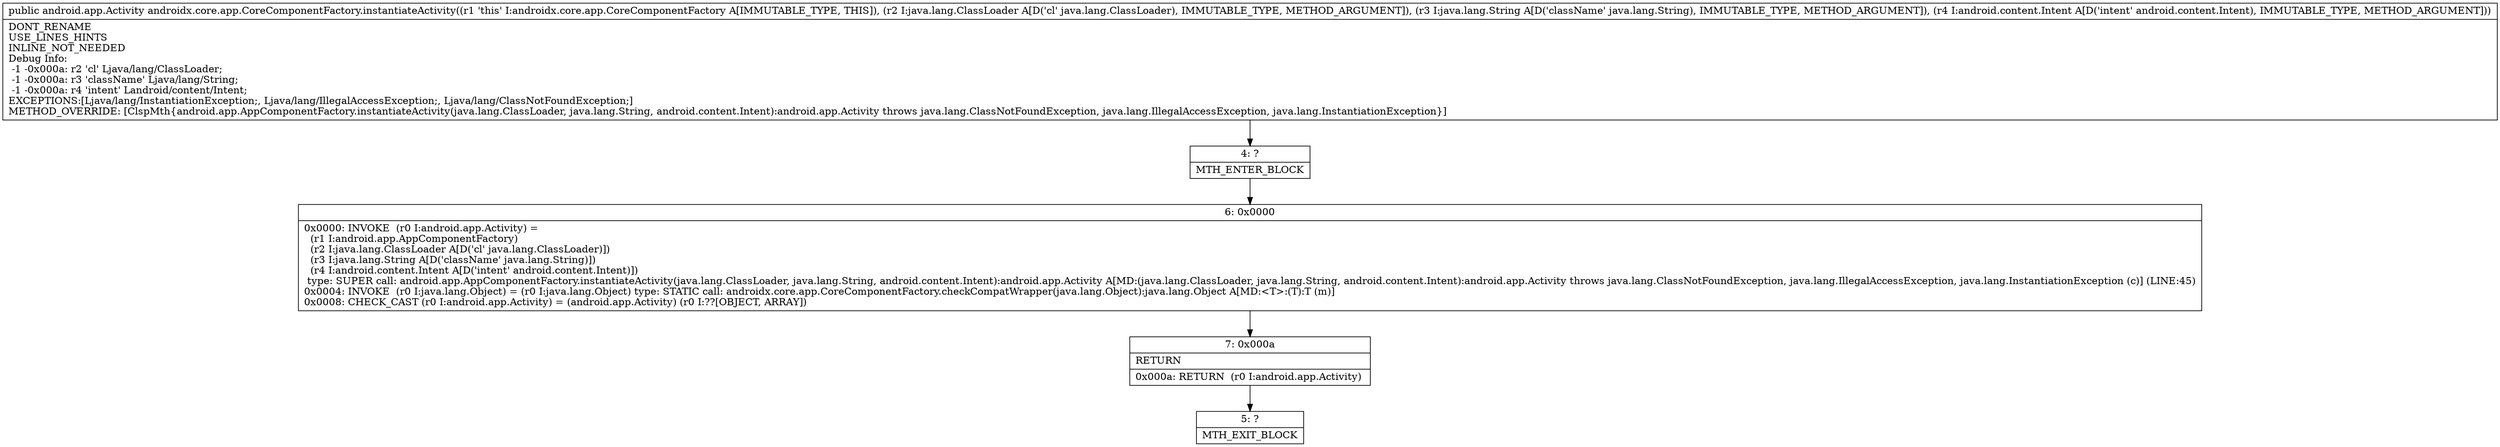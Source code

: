 digraph "CFG forandroidx.core.app.CoreComponentFactory.instantiateActivity(Ljava\/lang\/ClassLoader;Ljava\/lang\/String;Landroid\/content\/Intent;)Landroid\/app\/Activity;" {
Node_4 [shape=record,label="{4\:\ ?|MTH_ENTER_BLOCK\l}"];
Node_6 [shape=record,label="{6\:\ 0x0000|0x0000: INVOKE  (r0 I:android.app.Activity) = \l  (r1 I:android.app.AppComponentFactory)\l  (r2 I:java.lang.ClassLoader A[D('cl' java.lang.ClassLoader)])\l  (r3 I:java.lang.String A[D('className' java.lang.String)])\l  (r4 I:android.content.Intent A[D('intent' android.content.Intent)])\l type: SUPER call: android.app.AppComponentFactory.instantiateActivity(java.lang.ClassLoader, java.lang.String, android.content.Intent):android.app.Activity A[MD:(java.lang.ClassLoader, java.lang.String, android.content.Intent):android.app.Activity throws java.lang.ClassNotFoundException, java.lang.IllegalAccessException, java.lang.InstantiationException (c)] (LINE:45)\l0x0004: INVOKE  (r0 I:java.lang.Object) = (r0 I:java.lang.Object) type: STATIC call: androidx.core.app.CoreComponentFactory.checkCompatWrapper(java.lang.Object):java.lang.Object A[MD:\<T\>:(T):T (m)]\l0x0008: CHECK_CAST (r0 I:android.app.Activity) = (android.app.Activity) (r0 I:??[OBJECT, ARRAY]) \l}"];
Node_7 [shape=record,label="{7\:\ 0x000a|RETURN\l|0x000a: RETURN  (r0 I:android.app.Activity) \l}"];
Node_5 [shape=record,label="{5\:\ ?|MTH_EXIT_BLOCK\l}"];
MethodNode[shape=record,label="{public android.app.Activity androidx.core.app.CoreComponentFactory.instantiateActivity((r1 'this' I:androidx.core.app.CoreComponentFactory A[IMMUTABLE_TYPE, THIS]), (r2 I:java.lang.ClassLoader A[D('cl' java.lang.ClassLoader), IMMUTABLE_TYPE, METHOD_ARGUMENT]), (r3 I:java.lang.String A[D('className' java.lang.String), IMMUTABLE_TYPE, METHOD_ARGUMENT]), (r4 I:android.content.Intent A[D('intent' android.content.Intent), IMMUTABLE_TYPE, METHOD_ARGUMENT]))  | DONT_RENAME\lUSE_LINES_HINTS\lINLINE_NOT_NEEDED\lDebug Info:\l  \-1 \-0x000a: r2 'cl' Ljava\/lang\/ClassLoader;\l  \-1 \-0x000a: r3 'className' Ljava\/lang\/String;\l  \-1 \-0x000a: r4 'intent' Landroid\/content\/Intent;\lEXCEPTIONS:[Ljava\/lang\/InstantiationException;, Ljava\/lang\/IllegalAccessException;, Ljava\/lang\/ClassNotFoundException;]\lMETHOD_OVERRIDE: [ClspMth\{android.app.AppComponentFactory.instantiateActivity(java.lang.ClassLoader, java.lang.String, android.content.Intent):android.app.Activity throws java.lang.ClassNotFoundException, java.lang.IllegalAccessException, java.lang.InstantiationException\}]\l}"];
MethodNode -> Node_4;Node_4 -> Node_6;
Node_6 -> Node_7;
Node_7 -> Node_5;
}

